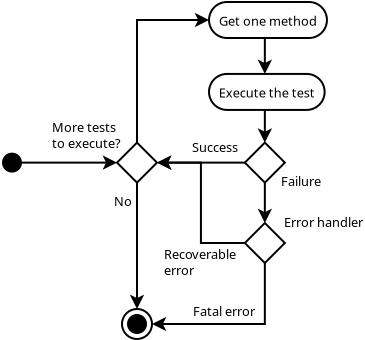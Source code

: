 <?xml version="1.0" encoding="UTF-8"?>
<dia:diagram xmlns:dia="http://www.lysator.liu.se/~alla/dia/">
  <dia:layer name="Fondo" visible="true" active="true">
	<dia:object type="UML - Branch" version="0" id="O0">
	  <dia:attribute name="obj_pos">
		<dia:point val="22.392,9.631"/>
	  </dia:attribute>
	  <dia:attribute name="obj_bb">
		<dia:rectangle val="22.321,9.561;24.462,11.702"/>
	  </dia:attribute>
	  <dia:attribute name="meta">
		<dia:composite type="dict"/>
	  </dia:attribute>
	  <dia:attribute name="elem_corner">
		<dia:point val="22.392,9.631"/>
	  </dia:attribute>
	  <dia:attribute name="elem_width">
		<dia:real val="2"/>
	  </dia:attribute>
	  <dia:attribute name="elem_height">
		<dia:real val="2"/>
	  </dia:attribute>
	  <dia:attribute name="line_colour">
		<dia:color val="#000000"/>
	  </dia:attribute>
	  <dia:attribute name="fill_colour">
		<dia:color val="#ffffff"/>
	  </dia:attribute>
	</dia:object>
	<dia:object type="UML - State Term" version="0" id="O1">
	  <dia:attribute name="obj_pos">
		<dia:point val="10.25,10.131"/>
	  </dia:attribute>
	  <dia:attribute name="obj_bb">
		<dia:rectangle val="10.2,10.081;11.3,11.181"/>
	  </dia:attribute>
	  <dia:attribute name="meta">
		<dia:composite type="dict"/>
	  </dia:attribute>
	  <dia:attribute name="elem_corner">
		<dia:point val="10.25,10.131"/>
	  </dia:attribute>
	  <dia:attribute name="elem_width">
		<dia:real val="1"/>
	  </dia:attribute>
	  <dia:attribute name="elem_height">
		<dia:real val="1"/>
	  </dia:attribute>
	  <dia:attribute name="line_colour">
		<dia:color val="#000000"/>
	  </dia:attribute>
	  <dia:attribute name="fill_colour">
		<dia:color val="#ffffff"/>
	  </dia:attribute>
	  <dia:attribute name="is_final">
		<dia:boolean val="false"/>
	  </dia:attribute>
	</dia:object>
	<dia:object type="UML - State Term" version="0" id="O2">
	  <dia:attribute name="obj_pos">
		<dia:point val="16.25,17.95"/>
	  </dia:attribute>
	  <dia:attribute name="obj_bb">
		<dia:rectangle val="16.2,17.9;17.8,19.5"/>
	  </dia:attribute>
	  <dia:attribute name="meta">
		<dia:composite type="dict"/>
	  </dia:attribute>
	  <dia:attribute name="elem_corner">
		<dia:point val="16.25,17.95"/>
	  </dia:attribute>
	  <dia:attribute name="elem_width">
		<dia:real val="1.5"/>
	  </dia:attribute>
	  <dia:attribute name="elem_height">
		<dia:real val="1.5"/>
	  </dia:attribute>
	  <dia:attribute name="line_colour">
		<dia:color val="#000000"/>
	  </dia:attribute>
	  <dia:attribute name="fill_colour">
		<dia:color val="#ffffff"/>
	  </dia:attribute>
	  <dia:attribute name="is_final">
		<dia:boolean val="true"/>
	  </dia:attribute>
	</dia:object>
	<dia:object type="UML - Activity" version="0" id="O3">
	  <dia:attribute name="obj_pos">
		<dia:point val="20.602,2.6"/>
	  </dia:attribute>
	  <dia:attribute name="obj_bb">
		<dia:rectangle val="20.552,2.55;26.862,4.45"/>
	  </dia:attribute>
	  <dia:attribute name="meta">
		<dia:composite type="dict"/>
	  </dia:attribute>
	  <dia:attribute name="elem_corner">
		<dia:point val="20.602,2.6"/>
	  </dia:attribute>
	  <dia:attribute name="elem_width">
		<dia:real val="6.21"/>
	  </dia:attribute>
	  <dia:attribute name="elem_height">
		<dia:real val="1.8"/>
	  </dia:attribute>
	  <dia:attribute name="line_colour">
		<dia:color val="#000000"/>
	  </dia:attribute>
	  <dia:attribute name="fill_colour">
		<dia:color val="#ffffff"/>
	  </dia:attribute>
	  <dia:attribute name="text">
		<dia:composite type="text">
		  <dia:attribute name="string">
			<dia:string>#Get one method#</dia:string>
		  </dia:attribute>
		  <dia:attribute name="font">
			<dia:font family="sans" style="0" name="Helvetica"/>
		  </dia:attribute>
		  <dia:attribute name="height">
			<dia:real val="0.8"/>
		  </dia:attribute>
		  <dia:attribute name="pos">
			<dia:point val="23.707,3.695"/>
		  </dia:attribute>
		  <dia:attribute name="color">
			<dia:color val="#000000"/>
		  </dia:attribute>
		  <dia:attribute name="alignment">
			<dia:enum val="1"/>
		  </dia:attribute>
		</dia:composite>
	  </dia:attribute>
	</dia:object>
	<dia:object type="UML - Activity" version="0" id="O4">
	  <dia:attribute name="obj_pos">
		<dia:point val="20.601,6.196"/>
	  </dia:attribute>
	  <dia:attribute name="obj_bb">
		<dia:rectangle val="20.551,6.146;26.896,8.046"/>
	  </dia:attribute>
	  <dia:attribute name="meta">
		<dia:composite type="dict"/>
	  </dia:attribute>
	  <dia:attribute name="elem_corner">
		<dia:point val="20.601,6.196"/>
	  </dia:attribute>
	  <dia:attribute name="elem_width">
		<dia:real val="6.245"/>
	  </dia:attribute>
	  <dia:attribute name="elem_height">
		<dia:real val="1.8"/>
	  </dia:attribute>
	  <dia:attribute name="line_colour">
		<dia:color val="#000000"/>
	  </dia:attribute>
	  <dia:attribute name="fill_colour">
		<dia:color val="#ffffff"/>
	  </dia:attribute>
	  <dia:attribute name="text">
		<dia:composite type="text">
		  <dia:attribute name="string">
			<dia:string>#Execute the test#</dia:string>
		  </dia:attribute>
		  <dia:attribute name="font">
			<dia:font family="sans" style="0" name="Helvetica"/>
		  </dia:attribute>
		  <dia:attribute name="height">
			<dia:real val="0.8"/>
		  </dia:attribute>
		  <dia:attribute name="pos">
			<dia:point val="23.723,7.291"/>
		  </dia:attribute>
		  <dia:attribute name="color">
			<dia:color val="#000000"/>
		  </dia:attribute>
		  <dia:attribute name="alignment">
			<dia:enum val="1"/>
		  </dia:attribute>
		</dia:composite>
	  </dia:attribute>
	</dia:object>
	<dia:object type="UML - Branch" version="0" id="O5">
	  <dia:attribute name="obj_pos">
		<dia:point val="16,9.631"/>
	  </dia:attribute>
	  <dia:attribute name="obj_bb">
		<dia:rectangle val="15.929,9.561;18.071,11.702"/>
	  </dia:attribute>
	  <dia:attribute name="meta">
		<dia:composite type="dict"/>
	  </dia:attribute>
	  <dia:attribute name="elem_corner">
		<dia:point val="16,9.631"/>
	  </dia:attribute>
	  <dia:attribute name="elem_width">
		<dia:real val="2"/>
	  </dia:attribute>
	  <dia:attribute name="elem_height">
		<dia:real val="2"/>
	  </dia:attribute>
	  <dia:attribute name="line_colour">
		<dia:color val="#000000"/>
	  </dia:attribute>
	  <dia:attribute name="fill_colour">
		<dia:color val="#ffffff"/>
	  </dia:attribute>
	</dia:object>
	<dia:object type="Standard - Text" version="1" id="O6">
	  <dia:attribute name="obj_pos">
		<dia:point val="24.35,13.85"/>
	  </dia:attribute>
	  <dia:attribute name="obj_bb">
		<dia:rectangle val="24.35,13.255;28.558,14.002"/>
	  </dia:attribute>
	  <dia:attribute name="text">
		<dia:composite type="text">
		  <dia:attribute name="string">
			<dia:string>#Error handler#</dia:string>
		  </dia:attribute>
		  <dia:attribute name="font">
			<dia:font family="sans" style="0" name="Helvetica"/>
		  </dia:attribute>
		  <dia:attribute name="height">
			<dia:real val="0.8"/>
		  </dia:attribute>
		  <dia:attribute name="pos">
			<dia:point val="24.35,13.85"/>
		  </dia:attribute>
		  <dia:attribute name="color">
			<dia:color val="#000000"/>
		  </dia:attribute>
		  <dia:attribute name="alignment">
			<dia:enum val="0"/>
		  </dia:attribute>
		</dia:composite>
	  </dia:attribute>
	  <dia:attribute name="valign">
		<dia:enum val="3"/>
	  </dia:attribute>
	</dia:object>
	<dia:object type="UML - Branch" version="0" id="O7">
	  <dia:attribute name="obj_pos">
		<dia:point val="22.392,13.65"/>
	  </dia:attribute>
	  <dia:attribute name="obj_bb">
		<dia:rectangle val="22.321,13.579;24.462,15.721"/>
	  </dia:attribute>
	  <dia:attribute name="meta">
		<dia:composite type="dict"/>
	  </dia:attribute>
	  <dia:attribute name="elem_corner">
		<dia:point val="22.392,13.65"/>
	  </dia:attribute>
	  <dia:attribute name="elem_width">
		<dia:real val="2"/>
	  </dia:attribute>
	  <dia:attribute name="elem_height">
		<dia:real val="2"/>
	  </dia:attribute>
	  <dia:attribute name="line_colour">
		<dia:color val="#000000"/>
	  </dia:attribute>
	  <dia:attribute name="fill_colour">
		<dia:color val="#ffffff"/>
	  </dia:attribute>
	</dia:object>
	<dia:object type="Standard - Text" version="1" id="O8">
	  <dia:attribute name="obj_pos">
		<dia:point val="24.2,11.8"/>
	  </dia:attribute>
	  <dia:attribute name="obj_bb">
		<dia:rectangle val="24.2,11.205;26.305,11.953"/>
	  </dia:attribute>
	  <dia:attribute name="text">
		<dia:composite type="text">
		  <dia:attribute name="string">
			<dia:string>#Failure#</dia:string>
		  </dia:attribute>
		  <dia:attribute name="font">
			<dia:font family="sans" style="0" name="Helvetica"/>
		  </dia:attribute>
		  <dia:attribute name="height">
			<dia:real val="0.8"/>
		  </dia:attribute>
		  <dia:attribute name="pos">
			<dia:point val="24.2,11.8"/>
		  </dia:attribute>
		  <dia:attribute name="color">
			<dia:color val="#000000"/>
		  </dia:attribute>
		  <dia:attribute name="alignment">
			<dia:enum val="0"/>
		  </dia:attribute>
		</dia:composite>
	  </dia:attribute>
	  <dia:attribute name="valign">
		<dia:enum val="3"/>
	  </dia:attribute>
	</dia:object>
	<dia:object type="Standard - Text" version="1" id="O9">
	  <dia:attribute name="obj_pos">
		<dia:point val="15.85,12.8"/>
	  </dia:attribute>
	  <dia:attribute name="obj_bb">
		<dia:rectangle val="15.85,12.205;16.723,12.953"/>
	  </dia:attribute>
	  <dia:attribute name="text">
		<dia:composite type="text">
		  <dia:attribute name="string">
			<dia:string>#No#</dia:string>
		  </dia:attribute>
		  <dia:attribute name="font">
			<dia:font family="sans" style="0" name="Helvetica"/>
		  </dia:attribute>
		  <dia:attribute name="height">
			<dia:real val="0.8"/>
		  </dia:attribute>
		  <dia:attribute name="pos">
			<dia:point val="15.85,12.8"/>
		  </dia:attribute>
		  <dia:attribute name="color">
			<dia:color val="#000000"/>
		  </dia:attribute>
		  <dia:attribute name="alignment">
			<dia:enum val="0"/>
		  </dia:attribute>
		</dia:composite>
	  </dia:attribute>
	  <dia:attribute name="valign">
		<dia:enum val="3"/>
	  </dia:attribute>
	</dia:object>
	<dia:object type="Standard - Text" version="1" id="O10">
	  <dia:attribute name="obj_pos">
		<dia:point val="12.75,9.1"/>
	  </dia:attribute>
	  <dia:attribute name="obj_bb">
		<dia:rectangle val="12.75,8.505;16.477,10.053"/>
	  </dia:attribute>
	  <dia:attribute name="text">
		<dia:composite type="text">
		  <dia:attribute name="string">
			<dia:string>#More tests
to execute?#</dia:string>
		  </dia:attribute>
		  <dia:attribute name="font">
			<dia:font family="sans" style="0" name="Helvetica"/>
		  </dia:attribute>
		  <dia:attribute name="height">
			<dia:real val="0.8"/>
		  </dia:attribute>
		  <dia:attribute name="pos">
			<dia:point val="12.75,9.1"/>
		  </dia:attribute>
		  <dia:attribute name="color">
			<dia:color val="#000000"/>
		  </dia:attribute>
		  <dia:attribute name="alignment">
			<dia:enum val="0"/>
		  </dia:attribute>
		</dia:composite>
	  </dia:attribute>
	  <dia:attribute name="valign">
		<dia:enum val="3"/>
	  </dia:attribute>
	</dia:object>
	<dia:object type="Standard - Text" version="1" id="O11">
	  <dia:attribute name="obj_pos">
		<dia:point val="19.75,10.1"/>
	  </dia:attribute>
	  <dia:attribute name="obj_bb">
		<dia:rectangle val="19.75,9.505;22.328,10.252"/>
	  </dia:attribute>
	  <dia:attribute name="text">
		<dia:composite type="text">
		  <dia:attribute name="string">
			<dia:string>#Success#</dia:string>
		  </dia:attribute>
		  <dia:attribute name="font">
			<dia:font family="sans" style="0" name="Helvetica"/>
		  </dia:attribute>
		  <dia:attribute name="height">
			<dia:real val="0.8"/>
		  </dia:attribute>
		  <dia:attribute name="pos">
			<dia:point val="19.75,10.1"/>
		  </dia:attribute>
		  <dia:attribute name="color">
			<dia:color val="#000000"/>
		  </dia:attribute>
		  <dia:attribute name="alignment">
			<dia:enum val="0"/>
		  </dia:attribute>
		</dia:composite>
	  </dia:attribute>
	  <dia:attribute name="valign">
		<dia:enum val="3"/>
	  </dia:attribute>
	</dia:object>
	<dia:object type="Standard - Line" version="0" id="O12">
	  <dia:attribute name="obj_pos">
		<dia:point val="11.25,10.631"/>
	  </dia:attribute>
	  <dia:attribute name="obj_bb">
		<dia:rectangle val="11.2,10.27;16.112,10.993"/>
	  </dia:attribute>
	  <dia:attribute name="conn_endpoints">
		<dia:point val="11.25,10.631"/>
		<dia:point val="16,10.631"/>
	  </dia:attribute>
	  <dia:attribute name="numcp">
		<dia:int val="1"/>
	  </dia:attribute>
	  <dia:attribute name="end_arrow">
		<dia:enum val="22"/>
	  </dia:attribute>
	  <dia:attribute name="end_arrow_length">
		<dia:real val="0.5"/>
	  </dia:attribute>
	  <dia:attribute name="end_arrow_width">
		<dia:real val="0.5"/>
	  </dia:attribute>
	  <dia:connections>
		<dia:connection handle="0" to="O1" connection="4"/>
		<dia:connection handle="1" to="O5" connection="0"/>
	  </dia:connections>
	</dia:object>
	<dia:object type="Standard - Line" version="0" id="O13">
	  <dia:attribute name="obj_pos">
		<dia:point val="17,11.631"/>
	  </dia:attribute>
	  <dia:attribute name="obj_bb">
		<dia:rectangle val="16.638,11.581;17.362,18.062"/>
	  </dia:attribute>
	  <dia:attribute name="conn_endpoints">
		<dia:point val="17,11.631"/>
		<dia:point val="17,17.95"/>
	  </dia:attribute>
	  <dia:attribute name="numcp">
		<dia:int val="1"/>
	  </dia:attribute>
	  <dia:attribute name="end_arrow">
		<dia:enum val="22"/>
	  </dia:attribute>
	  <dia:attribute name="end_arrow_length">
		<dia:real val="0.5"/>
	  </dia:attribute>
	  <dia:attribute name="end_arrow_width">
		<dia:real val="0.5"/>
	  </dia:attribute>
	  <dia:connections>
		<dia:connection handle="0" to="O5" connection="3"/>
		<dia:connection handle="1" to="O2" connection="1"/>
	  </dia:connections>
	</dia:object>
	<dia:object type="Standard - ZigZagLine" version="1" id="O14">
	  <dia:attribute name="obj_pos">
		<dia:point val="17,9.631"/>
	  </dia:attribute>
	  <dia:attribute name="obj_bb">
		<dia:rectangle val="16.95,3.138;20.714,9.681"/>
	  </dia:attribute>
	  <dia:attribute name="orth_points">
		<dia:point val="17,9.631"/>
		<dia:point val="17,3.5"/>
		<dia:point val="20.602,3.5"/>
	  </dia:attribute>
	  <dia:attribute name="orth_orient">
		<dia:enum val="1"/>
		<dia:enum val="0"/>
	  </dia:attribute>
	  <dia:attribute name="autorouting">
		<dia:boolean val="true"/>
	  </dia:attribute>
	  <dia:attribute name="end_arrow">
		<dia:enum val="22"/>
	  </dia:attribute>
	  <dia:attribute name="end_arrow_length">
		<dia:real val="0.5"/>
	  </dia:attribute>
	  <dia:attribute name="end_arrow_width">
		<dia:real val="0.5"/>
	  </dia:attribute>
	  <dia:connections>
		<dia:connection handle="0" to="O5" connection="1"/>
		<dia:connection handle="1" to="O3" connection="3"/>
	  </dia:connections>
	</dia:object>
	<dia:object type="Standard - Line" version="0" id="O15">
	  <dia:attribute name="obj_pos">
		<dia:point val="23.392,4.4"/>
	  </dia:attribute>
	  <dia:attribute name="obj_bb">
		<dia:rectangle val="23.03,4.35;23.754,6.308"/>
	  </dia:attribute>
	  <dia:attribute name="conn_endpoints">
		<dia:point val="23.392,4.4"/>
		<dia:point val="23.392,6.196"/>
	  </dia:attribute>
	  <dia:attribute name="numcp">
		<dia:int val="1"/>
	  </dia:attribute>
	  <dia:attribute name="end_arrow">
		<dia:enum val="22"/>
	  </dia:attribute>
	  <dia:attribute name="end_arrow_length">
		<dia:real val="0.5"/>
	  </dia:attribute>
	  <dia:attribute name="end_arrow_width">
		<dia:real val="0.5"/>
	  </dia:attribute>
	  <dia:connections>
		<dia:connection handle="0" to="O3" connection="6"/>
		<dia:connection handle="1" to="O4" connection="1"/>
	  </dia:connections>
	</dia:object>
	<dia:object type="Standard - Line" version="0" id="O16">
	  <dia:attribute name="obj_pos">
		<dia:point val="23.392,7.996"/>
	  </dia:attribute>
	  <dia:attribute name="obj_bb">
		<dia:rectangle val="23.03,7.946;23.754,9.743"/>
	  </dia:attribute>
	  <dia:attribute name="conn_endpoints">
		<dia:point val="23.392,7.996"/>
		<dia:point val="23.392,9.631"/>
	  </dia:attribute>
	  <dia:attribute name="numcp">
		<dia:int val="1"/>
	  </dia:attribute>
	  <dia:attribute name="end_arrow">
		<dia:enum val="22"/>
	  </dia:attribute>
	  <dia:attribute name="end_arrow_length">
		<dia:real val="0.5"/>
	  </dia:attribute>
	  <dia:attribute name="end_arrow_width">
		<dia:real val="0.5"/>
	  </dia:attribute>
	  <dia:connections>
		<dia:connection handle="0" to="O4" connection="6"/>
		<dia:connection handle="1" to="O0" connection="1"/>
	  </dia:connections>
	</dia:object>
	<dia:object type="Standard - Line" version="0" id="O17">
	  <dia:attribute name="obj_pos">
		<dia:point val="22.392,10.631"/>
	  </dia:attribute>
	  <dia:attribute name="obj_bb">
		<dia:rectangle val="17.888,10.27;22.442,10.993"/>
	  </dia:attribute>
	  <dia:attribute name="conn_endpoints">
		<dia:point val="22.392,10.631"/>
		<dia:point val="18,10.631"/>
	  </dia:attribute>
	  <dia:attribute name="numcp">
		<dia:int val="1"/>
	  </dia:attribute>
	  <dia:attribute name="end_arrow">
		<dia:enum val="22"/>
	  </dia:attribute>
	  <dia:attribute name="end_arrow_length">
		<dia:real val="0.5"/>
	  </dia:attribute>
	  <dia:attribute name="end_arrow_width">
		<dia:real val="0.5"/>
	  </dia:attribute>
	  <dia:connections>
		<dia:connection handle="0" to="O0" connection="0"/>
		<dia:connection handle="1" to="O5" connection="2"/>
	  </dia:connections>
	</dia:object>
	<dia:object type="Standard - Line" version="0" id="O18">
	  <dia:attribute name="obj_pos">
		<dia:point val="23.392,11.631"/>
	  </dia:attribute>
	  <dia:attribute name="obj_bb">
		<dia:rectangle val="23.03,11.581;23.754,13.762"/>
	  </dia:attribute>
	  <dia:attribute name="conn_endpoints">
		<dia:point val="23.392,11.631"/>
		<dia:point val="23.392,13.65"/>
	  </dia:attribute>
	  <dia:attribute name="numcp">
		<dia:int val="1"/>
	  </dia:attribute>
	  <dia:attribute name="end_arrow">
		<dia:enum val="22"/>
	  </dia:attribute>
	  <dia:attribute name="end_arrow_length">
		<dia:real val="0.5"/>
	  </dia:attribute>
	  <dia:attribute name="end_arrow_width">
		<dia:real val="0.5"/>
	  </dia:attribute>
	  <dia:connections>
		<dia:connection handle="0" to="O0" connection="3"/>
		<dia:connection handle="1" to="O7" connection="1"/>
	  </dia:connections>
	</dia:object>
	<dia:object type="Standard - ZigZagLine" version="1" id="O19">
	  <dia:attribute name="obj_pos">
		<dia:point val="22.392,14.65"/>
	  </dia:attribute>
	  <dia:attribute name="obj_bb">
		<dia:rectangle val="17.888,10.27;22.442,14.7"/>
	  </dia:attribute>
	  <dia:attribute name="orth_points">
		<dia:point val="22.392,14.65"/>
		<dia:point val="20.196,14.65"/>
		<dia:point val="20.196,10.631"/>
		<dia:point val="18,10.631"/>
	  </dia:attribute>
	  <dia:attribute name="orth_orient">
		<dia:enum val="0"/>
		<dia:enum val="1"/>
		<dia:enum val="0"/>
	  </dia:attribute>
	  <dia:attribute name="autorouting">
		<dia:boolean val="true"/>
	  </dia:attribute>
	  <dia:attribute name="end_arrow">
		<dia:enum val="22"/>
	  </dia:attribute>
	  <dia:attribute name="end_arrow_length">
		<dia:real val="0.5"/>
	  </dia:attribute>
	  <dia:attribute name="end_arrow_width">
		<dia:real val="0.5"/>
	  </dia:attribute>
	  <dia:connections>
		<dia:connection handle="0" to="O7" connection="0"/>
		<dia:connection handle="1" to="O5" connection="2"/>
	  </dia:connections>
	</dia:object>
	<dia:object type="Standard - ZigZagLine" version="1" id="O20">
	  <dia:attribute name="obj_pos">
		<dia:point val="23.392,15.65"/>
	  </dia:attribute>
	  <dia:attribute name="obj_bb">
		<dia:rectangle val="17.638,15.6;23.442,19.062"/>
	  </dia:attribute>
	  <dia:attribute name="orth_points">
		<dia:point val="23.392,15.65"/>
		<dia:point val="23.392,18.7"/>
		<dia:point val="17.75,18.7"/>
	  </dia:attribute>
	  <dia:attribute name="orth_orient">
		<dia:enum val="1"/>
		<dia:enum val="0"/>
	  </dia:attribute>
	  <dia:attribute name="autorouting">
		<dia:boolean val="true"/>
	  </dia:attribute>
	  <dia:attribute name="end_arrow">
		<dia:enum val="22"/>
	  </dia:attribute>
	  <dia:attribute name="end_arrow_length">
		<dia:real val="0.5"/>
	  </dia:attribute>
	  <dia:attribute name="end_arrow_width">
		<dia:real val="0.5"/>
	  </dia:attribute>
	  <dia:connections>
		<dia:connection handle="0" to="O7" connection="3"/>
		<dia:connection handle="1" to="O2" connection="4"/>
	  </dia:connections>
	</dia:object>
	<dia:object type="Standard - Text" version="1" id="O21">
	  <dia:attribute name="obj_pos">
		<dia:point val="19.8,18.3"/>
	  </dia:attribute>
	  <dia:attribute name="obj_bb">
		<dia:rectangle val="19.8,17.705;23.075,18.453"/>
	  </dia:attribute>
	  <dia:attribute name="text">
		<dia:composite type="text">
		  <dia:attribute name="string">
			<dia:string>#Fatal error#</dia:string>
		  </dia:attribute>
		  <dia:attribute name="font">
			<dia:font family="sans" style="0" name="Helvetica"/>
		  </dia:attribute>
		  <dia:attribute name="height">
			<dia:real val="0.8"/>
		  </dia:attribute>
		  <dia:attribute name="pos">
			<dia:point val="19.8,18.3"/>
		  </dia:attribute>
		  <dia:attribute name="color">
			<dia:color val="#000000"/>
		  </dia:attribute>
		  <dia:attribute name="alignment">
			<dia:enum val="0"/>
		  </dia:attribute>
		</dia:composite>
	  </dia:attribute>
	  <dia:attribute name="valign">
		<dia:enum val="3"/>
	  </dia:attribute>
	</dia:object>
	<dia:object type="Standard - Text" version="1" id="O22">
	  <dia:attribute name="obj_pos">
		<dia:point val="18.35,15.45"/>
	  </dia:attribute>
	  <dia:attribute name="obj_bb">
		<dia:rectangle val="18.35,14.855;22.317,16.402"/>
	  </dia:attribute>
	  <dia:attribute name="text">
		<dia:composite type="text">
		  <dia:attribute name="string">
			<dia:string>#Recoverable
error#</dia:string>
		  </dia:attribute>
		  <dia:attribute name="font">
			<dia:font family="sans" style="0" name="Helvetica"/>
		  </dia:attribute>
		  <dia:attribute name="height">
			<dia:real val="0.8"/>
		  </dia:attribute>
		  <dia:attribute name="pos">
			<dia:point val="18.35,15.45"/>
		  </dia:attribute>
		  <dia:attribute name="color">
			<dia:color val="#000000"/>
		  </dia:attribute>
		  <dia:attribute name="alignment">
			<dia:enum val="0"/>
		  </dia:attribute>
		</dia:composite>
	  </dia:attribute>
	  <dia:attribute name="valign">
		<dia:enum val="3"/>
	  </dia:attribute>
	</dia:object>
  </dia:layer>
</dia:diagram>
